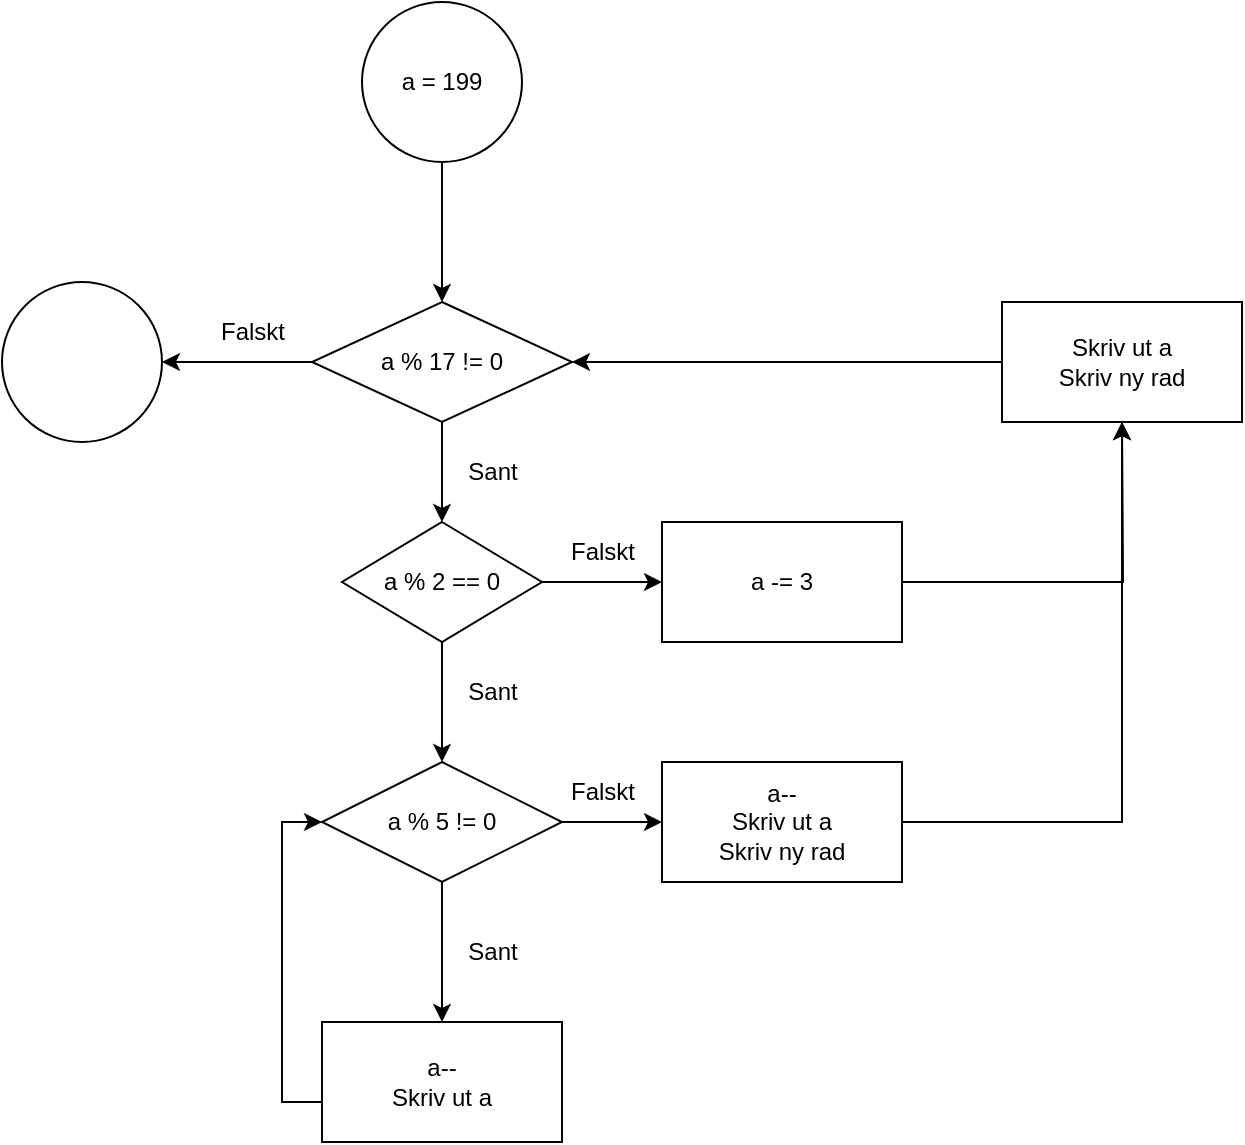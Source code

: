 <mxfile version="21.6.8" type="device">
  <diagram name="Page-1" id="2byvix92V7qEvY22r8hk">
    <mxGraphModel dx="1050" dy="566" grid="1" gridSize="10" guides="1" tooltips="1" connect="1" arrows="1" fold="1" page="1" pageScale="1" pageWidth="850" pageHeight="1100" math="0" shadow="0">
      <root>
        <mxCell id="0" />
        <mxCell id="1" parent="0" />
        <mxCell id="oRYo6DfdSpC4aEjC7YPb-3" style="edgeStyle=orthogonalEdgeStyle;rounded=0;orthogonalLoop=1;jettySize=auto;html=1;entryX=0.5;entryY=0;entryDx=0;entryDy=0;" edge="1" parent="1" source="oRYo6DfdSpC4aEjC7YPb-1" target="oRYo6DfdSpC4aEjC7YPb-2">
          <mxGeometry relative="1" as="geometry" />
        </mxCell>
        <mxCell id="oRYo6DfdSpC4aEjC7YPb-1" value="a = 199" style="ellipse;whiteSpace=wrap;html=1;aspect=fixed;" vertex="1" parent="1">
          <mxGeometry x="330" y="40" width="80" height="80" as="geometry" />
        </mxCell>
        <mxCell id="oRYo6DfdSpC4aEjC7YPb-5" style="edgeStyle=orthogonalEdgeStyle;rounded=0;orthogonalLoop=1;jettySize=auto;html=1;" edge="1" parent="1" source="oRYo6DfdSpC4aEjC7YPb-2" target="oRYo6DfdSpC4aEjC7YPb-4">
          <mxGeometry relative="1" as="geometry" />
        </mxCell>
        <mxCell id="oRYo6DfdSpC4aEjC7YPb-7" style="edgeStyle=orthogonalEdgeStyle;rounded=0;orthogonalLoop=1;jettySize=auto;html=1;" edge="1" parent="1" source="oRYo6DfdSpC4aEjC7YPb-2">
          <mxGeometry relative="1" as="geometry">
            <mxPoint x="370" y="300" as="targetPoint" />
          </mxGeometry>
        </mxCell>
        <mxCell id="oRYo6DfdSpC4aEjC7YPb-2" value="a % 17 != 0" style="rhombus;whiteSpace=wrap;html=1;" vertex="1" parent="1">
          <mxGeometry x="305" y="190" width="130" height="60" as="geometry" />
        </mxCell>
        <mxCell id="oRYo6DfdSpC4aEjC7YPb-4" value="" style="ellipse;whiteSpace=wrap;html=1;aspect=fixed;" vertex="1" parent="1">
          <mxGeometry x="150" y="180" width="80" height="80" as="geometry" />
        </mxCell>
        <mxCell id="oRYo6DfdSpC4aEjC7YPb-6" value="Falskt" style="text;html=1;align=center;verticalAlign=middle;resizable=0;points=[];autosize=1;strokeColor=none;fillColor=none;" vertex="1" parent="1">
          <mxGeometry x="245" y="190" width="60" height="30" as="geometry" />
        </mxCell>
        <mxCell id="oRYo6DfdSpC4aEjC7YPb-10" style="edgeStyle=orthogonalEdgeStyle;rounded=0;orthogonalLoop=1;jettySize=auto;html=1;" edge="1" parent="1" source="oRYo6DfdSpC4aEjC7YPb-8">
          <mxGeometry relative="1" as="geometry">
            <mxPoint x="480" y="330" as="targetPoint" />
          </mxGeometry>
        </mxCell>
        <mxCell id="oRYo6DfdSpC4aEjC7YPb-18" style="edgeStyle=orthogonalEdgeStyle;rounded=0;orthogonalLoop=1;jettySize=auto;html=1;" edge="1" parent="1" source="oRYo6DfdSpC4aEjC7YPb-8">
          <mxGeometry relative="1" as="geometry">
            <mxPoint x="370" y="420" as="targetPoint" />
          </mxGeometry>
        </mxCell>
        <mxCell id="oRYo6DfdSpC4aEjC7YPb-8" value="a % 2 == 0" style="rhombus;whiteSpace=wrap;html=1;" vertex="1" parent="1">
          <mxGeometry x="320" y="300" width="100" height="60" as="geometry" />
        </mxCell>
        <mxCell id="oRYo6DfdSpC4aEjC7YPb-9" value="Sant" style="text;html=1;align=center;verticalAlign=middle;resizable=0;points=[];autosize=1;strokeColor=none;fillColor=none;" vertex="1" parent="1">
          <mxGeometry x="370" y="260" width="50" height="30" as="geometry" />
        </mxCell>
        <mxCell id="oRYo6DfdSpC4aEjC7YPb-11" value="Falskt" style="text;html=1;align=center;verticalAlign=middle;resizable=0;points=[];autosize=1;strokeColor=none;fillColor=none;" vertex="1" parent="1">
          <mxGeometry x="420" y="300" width="60" height="30" as="geometry" />
        </mxCell>
        <mxCell id="oRYo6DfdSpC4aEjC7YPb-14" style="edgeStyle=orthogonalEdgeStyle;rounded=0;orthogonalLoop=1;jettySize=auto;html=1;entryX=0.5;entryY=1;entryDx=0;entryDy=0;" edge="1" parent="1" source="oRYo6DfdSpC4aEjC7YPb-12">
          <mxGeometry relative="1" as="geometry">
            <mxPoint x="710" y="250" as="targetPoint" />
          </mxGeometry>
        </mxCell>
        <mxCell id="oRYo6DfdSpC4aEjC7YPb-12" value="a -= 3" style="rounded=0;whiteSpace=wrap;html=1;" vertex="1" parent="1">
          <mxGeometry x="480" y="300" width="120" height="60" as="geometry" />
        </mxCell>
        <mxCell id="oRYo6DfdSpC4aEjC7YPb-17" style="edgeStyle=orthogonalEdgeStyle;rounded=0;orthogonalLoop=1;jettySize=auto;html=1;entryX=1;entryY=0.5;entryDx=0;entryDy=0;" edge="1" parent="1" source="oRYo6DfdSpC4aEjC7YPb-16" target="oRYo6DfdSpC4aEjC7YPb-2">
          <mxGeometry relative="1" as="geometry" />
        </mxCell>
        <mxCell id="oRYo6DfdSpC4aEjC7YPb-16" value="Skriv ut a&lt;br&gt;Skriv ny rad" style="rounded=0;whiteSpace=wrap;html=1;" vertex="1" parent="1">
          <mxGeometry x="650" y="190" width="120" height="60" as="geometry" />
        </mxCell>
        <mxCell id="oRYo6DfdSpC4aEjC7YPb-19" value="Sant" style="text;html=1;align=center;verticalAlign=middle;resizable=0;points=[];autosize=1;strokeColor=none;fillColor=none;" vertex="1" parent="1">
          <mxGeometry x="370" y="370" width="50" height="30" as="geometry" />
        </mxCell>
        <mxCell id="oRYo6DfdSpC4aEjC7YPb-21" style="edgeStyle=orthogonalEdgeStyle;rounded=0;orthogonalLoop=1;jettySize=auto;html=1;" edge="1" parent="1" source="oRYo6DfdSpC4aEjC7YPb-20">
          <mxGeometry relative="1" as="geometry">
            <mxPoint x="480" y="450" as="targetPoint" />
          </mxGeometry>
        </mxCell>
        <mxCell id="oRYo6DfdSpC4aEjC7YPb-25" style="edgeStyle=orthogonalEdgeStyle;rounded=0;orthogonalLoop=1;jettySize=auto;html=1;" edge="1" parent="1" source="oRYo6DfdSpC4aEjC7YPb-20">
          <mxGeometry relative="1" as="geometry">
            <mxPoint x="370" y="550" as="targetPoint" />
          </mxGeometry>
        </mxCell>
        <mxCell id="oRYo6DfdSpC4aEjC7YPb-20" value="a % 5 != 0" style="rhombus;whiteSpace=wrap;html=1;" vertex="1" parent="1">
          <mxGeometry x="310" y="420" width="120" height="60" as="geometry" />
        </mxCell>
        <mxCell id="oRYo6DfdSpC4aEjC7YPb-22" value="Falskt" style="text;html=1;align=center;verticalAlign=middle;resizable=0;points=[];autosize=1;strokeColor=none;fillColor=none;" vertex="1" parent="1">
          <mxGeometry x="420" y="420" width="60" height="30" as="geometry" />
        </mxCell>
        <mxCell id="oRYo6DfdSpC4aEjC7YPb-24" style="edgeStyle=orthogonalEdgeStyle;rounded=0;orthogonalLoop=1;jettySize=auto;html=1;entryX=0.5;entryY=1;entryDx=0;entryDy=0;" edge="1" parent="1" source="oRYo6DfdSpC4aEjC7YPb-23" target="oRYo6DfdSpC4aEjC7YPb-16">
          <mxGeometry relative="1" as="geometry" />
        </mxCell>
        <mxCell id="oRYo6DfdSpC4aEjC7YPb-23" value="a--&lt;br&gt;Skriv ut a&lt;br&gt;Skriv ny rad" style="rounded=0;whiteSpace=wrap;html=1;" vertex="1" parent="1">
          <mxGeometry x="480" y="420" width="120" height="60" as="geometry" />
        </mxCell>
        <mxCell id="oRYo6DfdSpC4aEjC7YPb-26" value="Sant" style="text;html=1;align=center;verticalAlign=middle;resizable=0;points=[];autosize=1;strokeColor=none;fillColor=none;" vertex="1" parent="1">
          <mxGeometry x="370" y="500" width="50" height="30" as="geometry" />
        </mxCell>
        <mxCell id="oRYo6DfdSpC4aEjC7YPb-28" style="edgeStyle=orthogonalEdgeStyle;rounded=0;orthogonalLoop=1;jettySize=auto;html=1;entryX=0;entryY=0.5;entryDx=0;entryDy=0;" edge="1" parent="1" source="oRYo6DfdSpC4aEjC7YPb-27" target="oRYo6DfdSpC4aEjC7YPb-20">
          <mxGeometry relative="1" as="geometry">
            <Array as="points">
              <mxPoint x="290" y="590" />
              <mxPoint x="290" y="450" />
            </Array>
          </mxGeometry>
        </mxCell>
        <mxCell id="oRYo6DfdSpC4aEjC7YPb-27" value="a--&lt;br&gt;Skriv ut a" style="rounded=0;whiteSpace=wrap;html=1;" vertex="1" parent="1">
          <mxGeometry x="310" y="550" width="120" height="60" as="geometry" />
        </mxCell>
      </root>
    </mxGraphModel>
  </diagram>
</mxfile>
